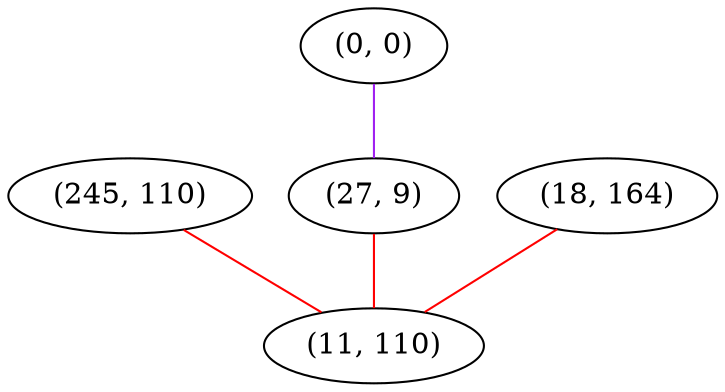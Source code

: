 graph "" {
"(245, 110)";
"(0, 0)";
"(27, 9)";
"(18, 164)";
"(11, 110)";
"(245, 110)" -- "(11, 110)"  [color=red, key=0, weight=1];
"(0, 0)" -- "(27, 9)"  [color=purple, key=0, weight=4];
"(27, 9)" -- "(11, 110)"  [color=red, key=0, weight=1];
"(18, 164)" -- "(11, 110)"  [color=red, key=0, weight=1];
}

